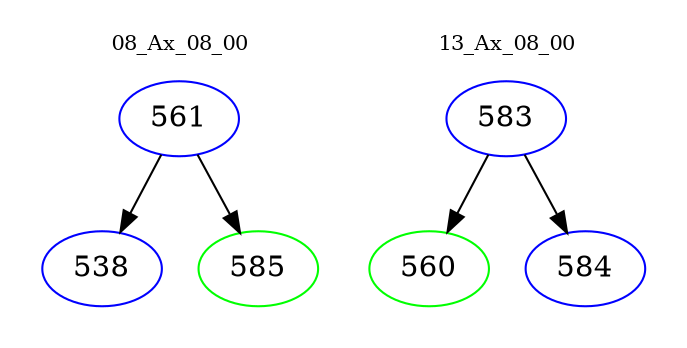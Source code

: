 digraph{
subgraph cluster_0 {
color = white
label = "08_Ax_08_00";
fontsize=10;
T0_561 [label="561", color="blue"]
T0_561 -> T0_538 [color="black"]
T0_538 [label="538", color="blue"]
T0_561 -> T0_585 [color="black"]
T0_585 [label="585", color="green"]
}
subgraph cluster_1 {
color = white
label = "13_Ax_08_00";
fontsize=10;
T1_583 [label="583", color="blue"]
T1_583 -> T1_560 [color="black"]
T1_560 [label="560", color="green"]
T1_583 -> T1_584 [color="black"]
T1_584 [label="584", color="blue"]
}
}
